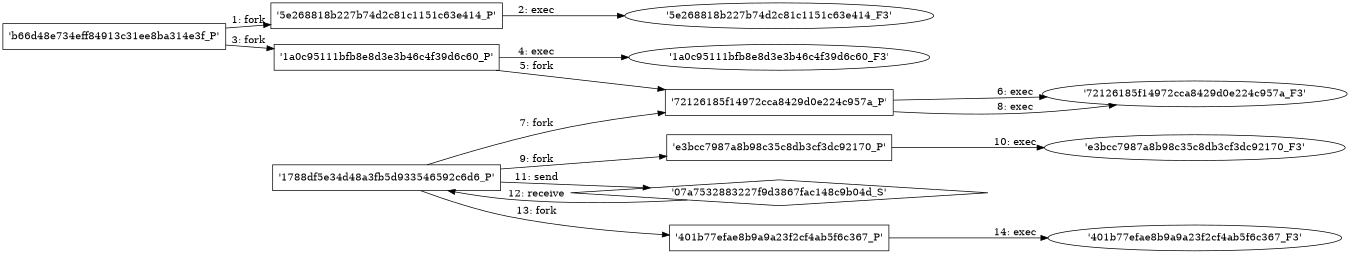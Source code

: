 digraph "D:\Learning\Paper\apt\基于CTI的攻击预警\Dataset\攻击图\ASGfromALLCTI\Phishers unleash simple but effective social engineering techniques using PDF attachments.dot" {
rankdir="LR"
size="9"
fixedsize="false"
splines="true"
nodesep=0.3
ranksep=0
fontsize=10
overlap="scalexy"
engine= "neato"
	"'b66d48e734eff84913c31ee8ba314e3f_P'" [node_type=Process shape=box]
	"'5e268818b227b74d2c81c1151c63e414_P'" [node_type=Process shape=box]
	"'b66d48e734eff84913c31ee8ba314e3f_P'" -> "'5e268818b227b74d2c81c1151c63e414_P'" [label="1: fork"]
	"'5e268818b227b74d2c81c1151c63e414_P'" [node_type=Process shape=box]
	"'5e268818b227b74d2c81c1151c63e414_F3'" [node_type=File shape=ellipse]
	"'5e268818b227b74d2c81c1151c63e414_P'" -> "'5e268818b227b74d2c81c1151c63e414_F3'" [label="2: exec"]
	"'b66d48e734eff84913c31ee8ba314e3f_P'" [node_type=Process shape=box]
	"'1a0c95111bfb8e8d3e3b46c4f39d6c60_P'" [node_type=Process shape=box]
	"'b66d48e734eff84913c31ee8ba314e3f_P'" -> "'1a0c95111bfb8e8d3e3b46c4f39d6c60_P'" [label="3: fork"]
	"'1a0c95111bfb8e8d3e3b46c4f39d6c60_P'" [node_type=Process shape=box]
	"'1a0c95111bfb8e8d3e3b46c4f39d6c60_F3'" [node_type=File shape=ellipse]
	"'1a0c95111bfb8e8d3e3b46c4f39d6c60_P'" -> "'1a0c95111bfb8e8d3e3b46c4f39d6c60_F3'" [label="4: exec"]
	"'1a0c95111bfb8e8d3e3b46c4f39d6c60_P'" [node_type=Process shape=box]
	"'72126185f14972cca8429d0e224c957a_P'" [node_type=Process shape=box]
	"'1a0c95111bfb8e8d3e3b46c4f39d6c60_P'" -> "'72126185f14972cca8429d0e224c957a_P'" [label="5: fork"]
	"'72126185f14972cca8429d0e224c957a_P'" [node_type=Process shape=box]
	"'72126185f14972cca8429d0e224c957a_F3'" [node_type=File shape=ellipse]
	"'72126185f14972cca8429d0e224c957a_P'" -> "'72126185f14972cca8429d0e224c957a_F3'" [label="6: exec"]
	"'1788df5e34d48a3fb5d933546592c6d6_P'" [node_type=Process shape=box]
	"'72126185f14972cca8429d0e224c957a_P'" [node_type=Process shape=box]
	"'1788df5e34d48a3fb5d933546592c6d6_P'" -> "'72126185f14972cca8429d0e224c957a_P'" [label="7: fork"]
	"'72126185f14972cca8429d0e224c957a_P'" [node_type=Process shape=box]
	"'72126185f14972cca8429d0e224c957a_F3'" [node_type=File shape=ellipse]
	"'72126185f14972cca8429d0e224c957a_P'" -> "'72126185f14972cca8429d0e224c957a_F3'" [label="8: exec"]
	"'1788df5e34d48a3fb5d933546592c6d6_P'" [node_type=Process shape=box]
	"'e3bcc7987a8b98c35c8db3cf3dc92170_P'" [node_type=Process shape=box]
	"'1788df5e34d48a3fb5d933546592c6d6_P'" -> "'e3bcc7987a8b98c35c8db3cf3dc92170_P'" [label="9: fork"]
	"'e3bcc7987a8b98c35c8db3cf3dc92170_P'" [node_type=Process shape=box]
	"'e3bcc7987a8b98c35c8db3cf3dc92170_F3'" [node_type=File shape=ellipse]
	"'e3bcc7987a8b98c35c8db3cf3dc92170_P'" -> "'e3bcc7987a8b98c35c8db3cf3dc92170_F3'" [label="10: exec"]
	"'07a7532883227f9d3867fac148c9b04d_S'" [node_type=Socket shape=diamond]
	"'1788df5e34d48a3fb5d933546592c6d6_P'" [node_type=Process shape=box]
	"'1788df5e34d48a3fb5d933546592c6d6_P'" -> "'07a7532883227f9d3867fac148c9b04d_S'" [label="11: send"]
	"'07a7532883227f9d3867fac148c9b04d_S'" -> "'1788df5e34d48a3fb5d933546592c6d6_P'" [label="12: receive"]
	"'1788df5e34d48a3fb5d933546592c6d6_P'" [node_type=Process shape=box]
	"'401b77efae8b9a9a23f2cf4ab5f6c367_P'" [node_type=Process shape=box]
	"'1788df5e34d48a3fb5d933546592c6d6_P'" -> "'401b77efae8b9a9a23f2cf4ab5f6c367_P'" [label="13: fork"]
	"'401b77efae8b9a9a23f2cf4ab5f6c367_P'" [node_type=Process shape=box]
	"'401b77efae8b9a9a23f2cf4ab5f6c367_F3'" [node_type=File shape=ellipse]
	"'401b77efae8b9a9a23f2cf4ab5f6c367_P'" -> "'401b77efae8b9a9a23f2cf4ab5f6c367_F3'" [label="14: exec"]
}
